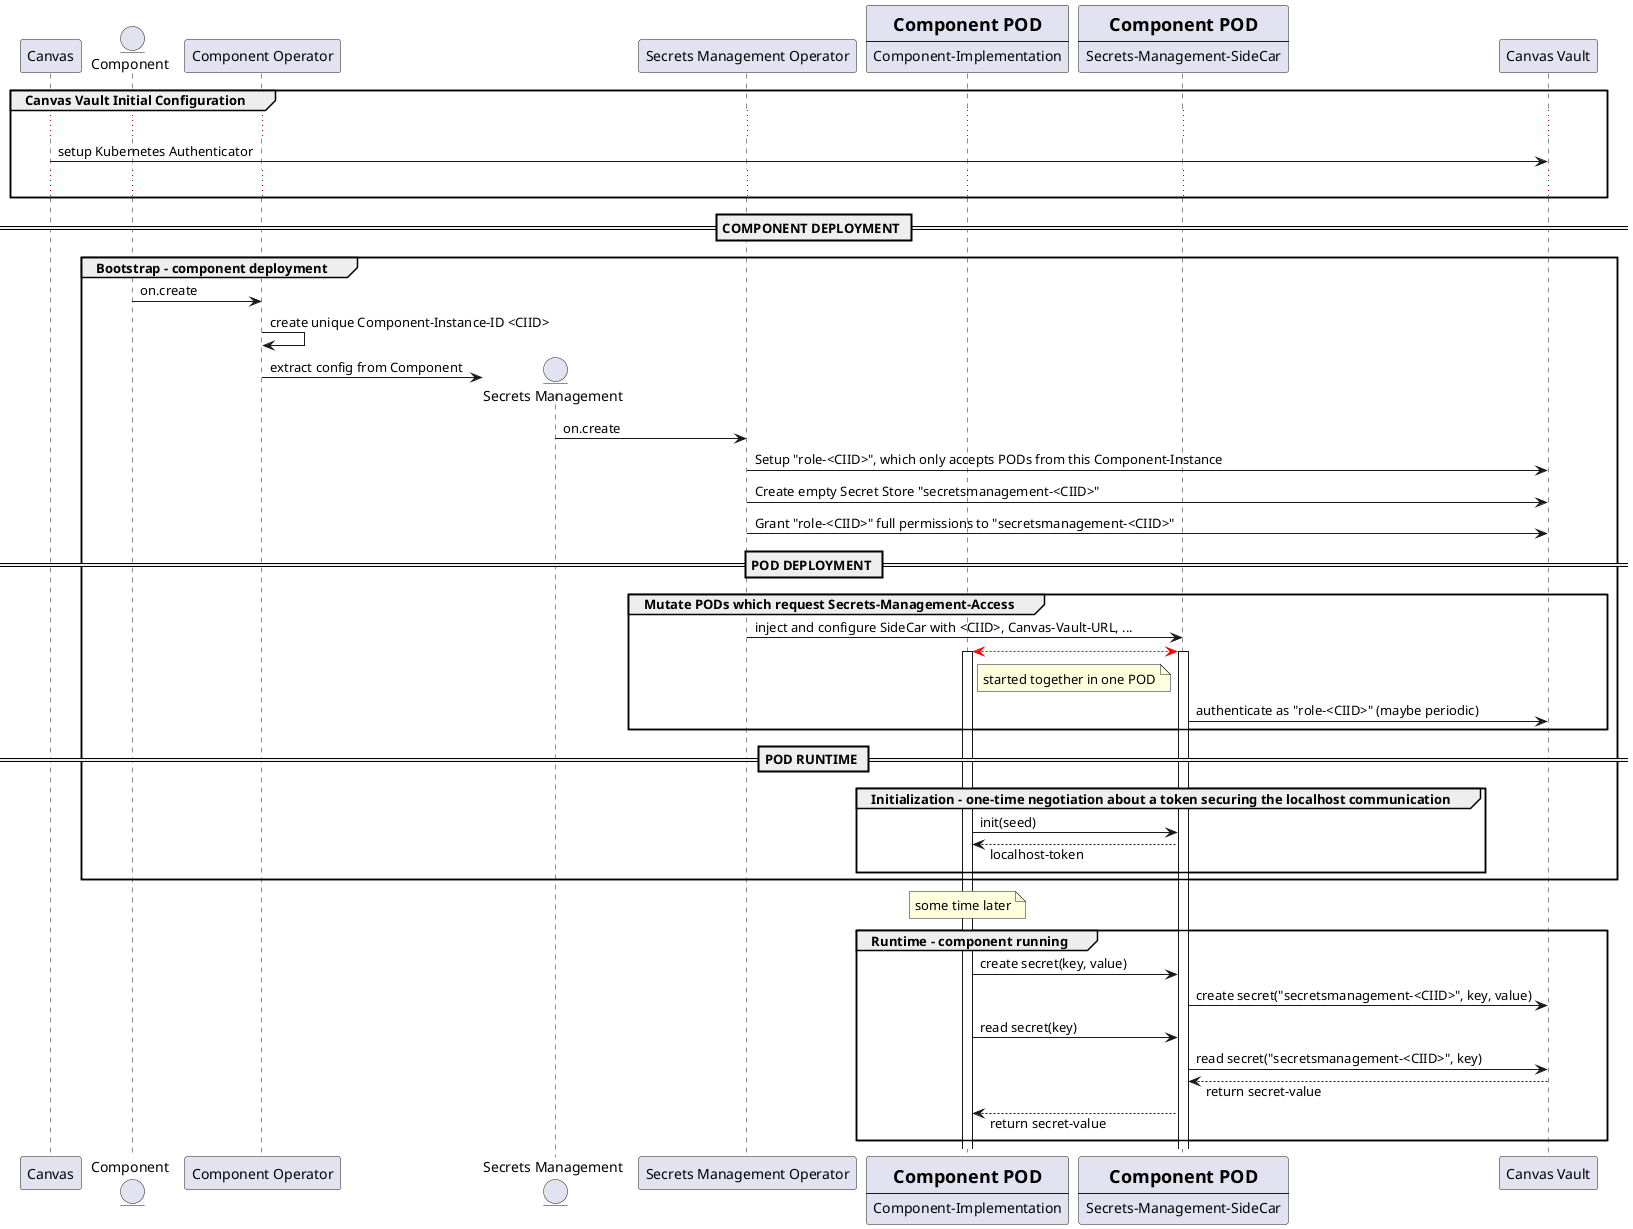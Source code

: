 @startuml

participant Canvas as "Canvas"
entity Component
participant "Component Operator" as ComponentOperator
entity "Secrets Management" as SecretsManagement
participant "Secrets Management Operator" as SecretsManagementOperator
participant ComponentImplementation [
	=Component POD
	----
	Component-Implementation
]
participant SecretsManagementSideCar [
	=Component POD
	----
	Secrets-Management-SideCar
]
participant CanvasVault as "Canvas Vault"

group Canvas Vault Initial Configuration 
    ...
	Canvas -> CanvasVault : setup Kubernetes Authenticator
	...
end group

== COMPONENT DEPLOYMENT ==

group Bootstrap - component deployment
	Component -> ComponentOperator : on.create
	ComponentOperator -> ComponentOperator : create unique Component-Instance-ID <CIID>
	create SecretsManagement
	ComponentOperator -> SecretsManagement  : extract config from Component
	SecretsManagement -> SecretsManagementOperator : on.create
	SecretsManagementOperator -> CanvasVault : Setup "role-<CIID>", which only accepts PODs from this Component-Instance 
	SecretsManagementOperator -> CanvasVault : Create empty Secret Store "secretsmanagement-<CIID>"
	SecretsManagementOperator -> CanvasVault : Grant "role-<CIID>" full permissions to "secretsmanagement-<CIID>"

== POD DEPLOYMENT ==

	 
	group Mutate PODs which request Secrets-Management-Access
		SecretsManagementOperator -> SecretsManagementSideCar : inject and configure SideCar with <CIID>, Canvas-Vault-URL, ... 
		ComponentImplementation <-[#ff0000]-> SecretsManagementSideCar
		activate ComponentImplementation 
		activate SecretsManagementSideCar 
	    note right of ComponentImplementation
	    started together in one POD
	    end note	
		SecretsManagementSideCar -> CanvasVault : authenticate as "role-<CIID>" (maybe periodic)
    end group

== POD RUNTIME ==

	group Initialization - one-time negotiation about a token securing the localhost communication 
		ComponentImplementation -> SecretsManagementSideCar : init(seed)
		skinparam responseMessageBelowArrow true
		ComponentImplementation <-- SecretsManagementSideCar : localhost-token
    end group
end group

note over ComponentImplementation : some time later


group Runtime - component running
	ComponentImplementation -> SecretsManagementSideCar : create secret(key, value)
	SecretsManagementSideCar -> CanvasVault : create secret("secretsmanagement-<CIID>", key, value)
	ComponentImplementation -> SecretsManagementSideCar : read secret(key)
	SecretsManagementSideCar -> CanvasVault : read secret("secretsmanagement-<CIID>", key)
	SecretsManagementSideCar  <-- CanvasVault : return secret-value
	ComponentImplementation <-- SecretsManagementSideCar : return secret-value 
end group

@enduml
